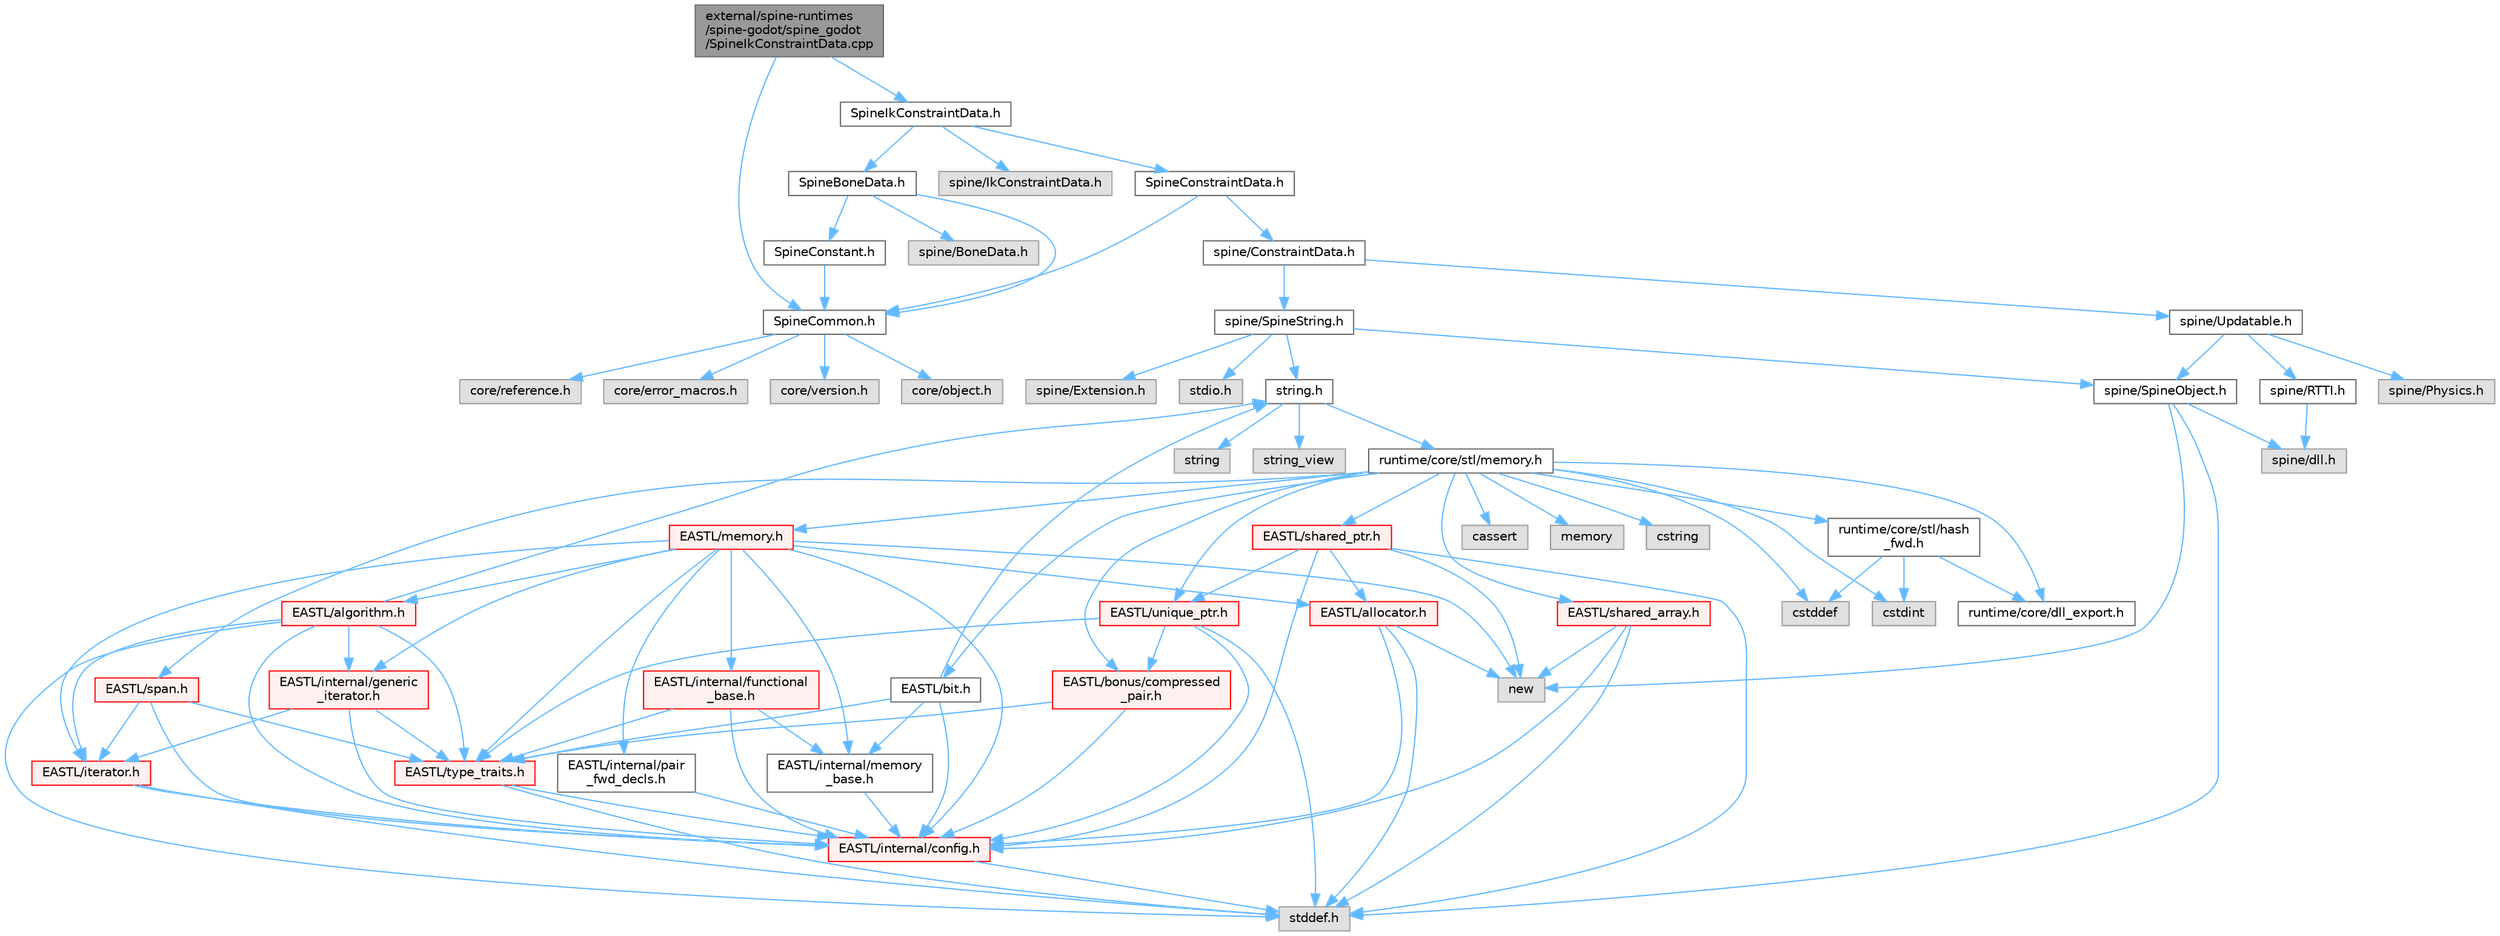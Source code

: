 digraph "external/spine-runtimes/spine-godot/spine_godot/SpineIkConstraintData.cpp"
{
 // LATEX_PDF_SIZE
  bgcolor="transparent";
  edge [fontname=Helvetica,fontsize=10,labelfontname=Helvetica,labelfontsize=10];
  node [fontname=Helvetica,fontsize=10,shape=box,height=0.2,width=0.4];
  Node1 [id="Node000001",label="external/spine-runtimes\l/spine-godot/spine_godot\l/SpineIkConstraintData.cpp",height=0.2,width=0.4,color="gray40", fillcolor="grey60", style="filled", fontcolor="black",tooltip=" "];
  Node1 -> Node2 [id="edge102_Node000001_Node000002",color="steelblue1",style="solid",tooltip=" "];
  Node2 [id="Node000002",label="SpineIkConstraintData.h",height=0.2,width=0.4,color="grey40", fillcolor="white", style="filled",URL="$_spine_ik_constraint_data_8h.html",tooltip=" "];
  Node2 -> Node3 [id="edge103_Node000002_Node000003",color="steelblue1",style="solid",tooltip=" "];
  Node3 [id="Node000003",label="SpineConstraintData.h",height=0.2,width=0.4,color="grey40", fillcolor="white", style="filled",URL="$_spine_constraint_data_8h.html",tooltip=" "];
  Node3 -> Node4 [id="edge104_Node000003_Node000004",color="steelblue1",style="solid",tooltip=" "];
  Node4 [id="Node000004",label="SpineCommon.h",height=0.2,width=0.4,color="grey40", fillcolor="white", style="filled",URL="$_spine_common_8h.html",tooltip=" "];
  Node4 -> Node5 [id="edge105_Node000004_Node000005",color="steelblue1",style="solid",tooltip=" "];
  Node5 [id="Node000005",label="core/version.h",height=0.2,width=0.4,color="grey60", fillcolor="#E0E0E0", style="filled",tooltip=" "];
  Node4 -> Node6 [id="edge106_Node000004_Node000006",color="steelblue1",style="solid",tooltip=" "];
  Node6 [id="Node000006",label="core/object.h",height=0.2,width=0.4,color="grey60", fillcolor="#E0E0E0", style="filled",tooltip=" "];
  Node4 -> Node7 [id="edge107_Node000004_Node000007",color="steelblue1",style="solid",tooltip=" "];
  Node7 [id="Node000007",label="core/reference.h",height=0.2,width=0.4,color="grey60", fillcolor="#E0E0E0", style="filled",tooltip=" "];
  Node4 -> Node8 [id="edge108_Node000004_Node000008",color="steelblue1",style="solid",tooltip=" "];
  Node8 [id="Node000008",label="core/error_macros.h",height=0.2,width=0.4,color="grey60", fillcolor="#E0E0E0", style="filled",tooltip=" "];
  Node3 -> Node9 [id="edge109_Node000003_Node000009",color="steelblue1",style="solid",tooltip=" "];
  Node9 [id="Node000009",label="spine/ConstraintData.h",height=0.2,width=0.4,color="grey40", fillcolor="white", style="filled",URL="$_constraint_data_8h.html",tooltip=" "];
  Node9 -> Node10 [id="edge110_Node000009_Node000010",color="steelblue1",style="solid",tooltip=" "];
  Node10 [id="Node000010",label="spine/Updatable.h",height=0.2,width=0.4,color="grey40", fillcolor="white", style="filled",URL="$_updatable_8h.html",tooltip=" "];
  Node10 -> Node11 [id="edge111_Node000010_Node000011",color="steelblue1",style="solid",tooltip=" "];
  Node11 [id="Node000011",label="spine/RTTI.h",height=0.2,width=0.4,color="grey40", fillcolor="white", style="filled",URL="$_r_t_t_i_8h.html",tooltip=" "];
  Node11 -> Node12 [id="edge112_Node000011_Node000012",color="steelblue1",style="solid",tooltip=" "];
  Node12 [id="Node000012",label="spine/dll.h",height=0.2,width=0.4,color="grey60", fillcolor="#E0E0E0", style="filled",tooltip=" "];
  Node10 -> Node13 [id="edge113_Node000010_Node000013",color="steelblue1",style="solid",tooltip=" "];
  Node13 [id="Node000013",label="spine/SpineObject.h",height=0.2,width=0.4,color="grey40", fillcolor="white", style="filled",URL="$_spine_object_8h.html",tooltip=" "];
  Node13 -> Node14 [id="edge114_Node000013_Node000014",color="steelblue1",style="solid",tooltip=" "];
  Node14 [id="Node000014",label="new",height=0.2,width=0.4,color="grey60", fillcolor="#E0E0E0", style="filled",tooltip=" "];
  Node13 -> Node15 [id="edge115_Node000013_Node000015",color="steelblue1",style="solid",tooltip=" "];
  Node15 [id="Node000015",label="stddef.h",height=0.2,width=0.4,color="grey60", fillcolor="#E0E0E0", style="filled",tooltip=" "];
  Node13 -> Node12 [id="edge116_Node000013_Node000012",color="steelblue1",style="solid",tooltip=" "];
  Node10 -> Node16 [id="edge117_Node000010_Node000016",color="steelblue1",style="solid",tooltip=" "];
  Node16 [id="Node000016",label="spine/Physics.h",height=0.2,width=0.4,color="grey60", fillcolor="#E0E0E0", style="filled",tooltip=" "];
  Node9 -> Node17 [id="edge118_Node000009_Node000017",color="steelblue1",style="solid",tooltip=" "];
  Node17 [id="Node000017",label="spine/SpineString.h",height=0.2,width=0.4,color="grey40", fillcolor="white", style="filled",URL="$_spine_string_8h.html",tooltip=" "];
  Node17 -> Node13 [id="edge119_Node000017_Node000013",color="steelblue1",style="solid",tooltip=" "];
  Node17 -> Node18 [id="edge120_Node000017_Node000018",color="steelblue1",style="solid",tooltip=" "];
  Node18 [id="Node000018",label="spine/Extension.h",height=0.2,width=0.4,color="grey60", fillcolor="#E0E0E0", style="filled",tooltip=" "];
  Node17 -> Node19 [id="edge121_Node000017_Node000019",color="steelblue1",style="solid",tooltip=" "];
  Node19 [id="Node000019",label="string.h",height=0.2,width=0.4,color="grey40", fillcolor="white", style="filled",URL="$string_8h.html",tooltip=" "];
  Node19 -> Node20 [id="edge122_Node000019_Node000020",color="steelblue1",style="solid",tooltip=" "];
  Node20 [id="Node000020",label="string",height=0.2,width=0.4,color="grey60", fillcolor="#E0E0E0", style="filled",tooltip=" "];
  Node19 -> Node21 [id="edge123_Node000019_Node000021",color="steelblue1",style="solid",tooltip=" "];
  Node21 [id="Node000021",label="string_view",height=0.2,width=0.4,color="grey60", fillcolor="#E0E0E0", style="filled",tooltip=" "];
  Node19 -> Node22 [id="edge124_Node000019_Node000022",color="steelblue1",style="solid",tooltip=" "];
  Node22 [id="Node000022",label="runtime/core/stl/memory.h",height=0.2,width=0.4,color="grey40", fillcolor="white", style="filled",URL="$runtime_2core_2stl_2memory_8h.html",tooltip=" "];
  Node22 -> Node23 [id="edge125_Node000022_Node000023",color="steelblue1",style="solid",tooltip=" "];
  Node23 [id="Node000023",label="cstddef",height=0.2,width=0.4,color="grey60", fillcolor="#E0E0E0", style="filled",tooltip=" "];
  Node22 -> Node24 [id="edge126_Node000022_Node000024",color="steelblue1",style="solid",tooltip=" "];
  Node24 [id="Node000024",label="cstdint",height=0.2,width=0.4,color="grey60", fillcolor="#E0E0E0", style="filled",tooltip=" "];
  Node22 -> Node25 [id="edge127_Node000022_Node000025",color="steelblue1",style="solid",tooltip=" "];
  Node25 [id="Node000025",label="cassert",height=0.2,width=0.4,color="grey60", fillcolor="#E0E0E0", style="filled",tooltip=" "];
  Node22 -> Node26 [id="edge128_Node000022_Node000026",color="steelblue1",style="solid",tooltip=" "];
  Node26 [id="Node000026",label="memory",height=0.2,width=0.4,color="grey60", fillcolor="#E0E0E0", style="filled",tooltip=" "];
  Node22 -> Node27 [id="edge129_Node000022_Node000027",color="steelblue1",style="solid",tooltip=" "];
  Node27 [id="Node000027",label="cstring",height=0.2,width=0.4,color="grey60", fillcolor="#E0E0E0", style="filled",tooltip=" "];
  Node22 -> Node28 [id="edge130_Node000022_Node000028",color="steelblue1",style="solid",tooltip=" "];
  Node28 [id="Node000028",label="EASTL/bit.h",height=0.2,width=0.4,color="grey40", fillcolor="white", style="filled",URL="$bit_8h.html",tooltip=" "];
  Node28 -> Node29 [id="edge131_Node000028_Node000029",color="steelblue1",style="solid",tooltip=" "];
  Node29 [id="Node000029",label="EASTL/internal/config.h",height=0.2,width=0.4,color="red", fillcolor="#FFF0F0", style="filled",URL="$runtime_2_e_a_s_t_l_2include_2_e_a_s_t_l_2internal_2config_8h.html",tooltip=" "];
  Node29 -> Node15 [id="edge132_Node000029_Node000015",color="steelblue1",style="solid",tooltip=" "];
  Node28 -> Node37 [id="edge133_Node000028_Node000037",color="steelblue1",style="solid",tooltip=" "];
  Node37 [id="Node000037",label="EASTL/internal/memory\l_base.h",height=0.2,width=0.4,color="grey40", fillcolor="white", style="filled",URL="$memory__base_8h.html",tooltip=" "];
  Node37 -> Node29 [id="edge134_Node000037_Node000029",color="steelblue1",style="solid",tooltip=" "];
  Node28 -> Node38 [id="edge135_Node000028_Node000038",color="steelblue1",style="solid",tooltip=" "];
  Node38 [id="Node000038",label="EASTL/type_traits.h",height=0.2,width=0.4,color="red", fillcolor="#FFF0F0", style="filled",URL="$_e_a_s_t_l_2include_2_e_a_s_t_l_2type__traits_8h.html",tooltip=" "];
  Node38 -> Node29 [id="edge136_Node000038_Node000029",color="steelblue1",style="solid",tooltip=" "];
  Node38 -> Node15 [id="edge137_Node000038_Node000015",color="steelblue1",style="solid",tooltip=" "];
  Node28 -> Node19 [id="edge138_Node000028_Node000019",color="steelblue1",style="solid",tooltip=" "];
  Node22 -> Node48 [id="edge139_Node000022_Node000048",color="steelblue1",style="solid",tooltip=" "];
  Node48 [id="Node000048",label="EASTL/memory.h",height=0.2,width=0.4,color="red", fillcolor="#FFF0F0", style="filled",URL="$runtime_2_e_a_s_t_l_2include_2_e_a_s_t_l_2memory_8h.html",tooltip=" "];
  Node48 -> Node29 [id="edge140_Node000048_Node000029",color="steelblue1",style="solid",tooltip=" "];
  Node48 -> Node37 [id="edge141_Node000048_Node000037",color="steelblue1",style="solid",tooltip=" "];
  Node48 -> Node49 [id="edge142_Node000048_Node000049",color="steelblue1",style="solid",tooltip=" "];
  Node49 [id="Node000049",label="EASTL/internal/generic\l_iterator.h",height=0.2,width=0.4,color="red", fillcolor="#FFF0F0", style="filled",URL="$generic__iterator_8h.html",tooltip=" "];
  Node49 -> Node29 [id="edge143_Node000049_Node000029",color="steelblue1",style="solid",tooltip=" "];
  Node49 -> Node50 [id="edge144_Node000049_Node000050",color="steelblue1",style="solid",tooltip=" "];
  Node50 [id="Node000050",label="EASTL/iterator.h",height=0.2,width=0.4,color="red", fillcolor="#FFF0F0", style="filled",URL="$_e_a_s_t_l_2include_2_e_a_s_t_l_2iterator_8h.html",tooltip=" "];
  Node50 -> Node29 [id="edge145_Node000050_Node000029",color="steelblue1",style="solid",tooltip=" "];
  Node50 -> Node15 [id="edge146_Node000050_Node000015",color="steelblue1",style="solid",tooltip=" "];
  Node49 -> Node38 [id="edge147_Node000049_Node000038",color="steelblue1",style="solid",tooltip=" "];
  Node48 -> Node53 [id="edge148_Node000048_Node000053",color="steelblue1",style="solid",tooltip=" "];
  Node53 [id="Node000053",label="EASTL/internal/pair\l_fwd_decls.h",height=0.2,width=0.4,color="grey40", fillcolor="white", style="filled",URL="$pair__fwd__decls_8h.html",tooltip=" "];
  Node53 -> Node29 [id="edge149_Node000053_Node000029",color="steelblue1",style="solid",tooltip=" "];
  Node48 -> Node54 [id="edge150_Node000048_Node000054",color="steelblue1",style="solid",tooltip=" "];
  Node54 [id="Node000054",label="EASTL/internal/functional\l_base.h",height=0.2,width=0.4,color="red", fillcolor="#FFF0F0", style="filled",URL="$functional__base_8h.html",tooltip=" "];
  Node54 -> Node29 [id="edge151_Node000054_Node000029",color="steelblue1",style="solid",tooltip=" "];
  Node54 -> Node37 [id="edge152_Node000054_Node000037",color="steelblue1",style="solid",tooltip=" "];
  Node54 -> Node38 [id="edge153_Node000054_Node000038",color="steelblue1",style="solid",tooltip=" "];
  Node48 -> Node55 [id="edge154_Node000048_Node000055",color="steelblue1",style="solid",tooltip=" "];
  Node55 [id="Node000055",label="EASTL/algorithm.h",height=0.2,width=0.4,color="red", fillcolor="#FFF0F0", style="filled",URL="$_e_a_s_t_l_2include_2_e_a_s_t_l_2algorithm_8h.html",tooltip=" "];
  Node55 -> Node29 [id="edge155_Node000055_Node000029",color="steelblue1",style="solid",tooltip=" "];
  Node55 -> Node38 [id="edge156_Node000055_Node000038",color="steelblue1",style="solid",tooltip=" "];
  Node55 -> Node50 [id="edge157_Node000055_Node000050",color="steelblue1",style="solid",tooltip=" "];
  Node55 -> Node49 [id="edge158_Node000055_Node000049",color="steelblue1",style="solid",tooltip=" "];
  Node55 -> Node15 [id="edge159_Node000055_Node000015",color="steelblue1",style="solid",tooltip=" "];
  Node55 -> Node19 [id="edge160_Node000055_Node000019",color="steelblue1",style="solid",tooltip=" "];
  Node48 -> Node38 [id="edge161_Node000048_Node000038",color="steelblue1",style="solid",tooltip=" "];
  Node48 -> Node62 [id="edge162_Node000048_Node000062",color="steelblue1",style="solid",tooltip=" "];
  Node62 [id="Node000062",label="EASTL/allocator.h",height=0.2,width=0.4,color="red", fillcolor="#FFF0F0", style="filled",URL="$runtime_2_e_a_s_t_l_2include_2_e_a_s_t_l_2allocator_8h.html",tooltip=" "];
  Node62 -> Node29 [id="edge163_Node000062_Node000029",color="steelblue1",style="solid",tooltip=" "];
  Node62 -> Node15 [id="edge164_Node000062_Node000015",color="steelblue1",style="solid",tooltip=" "];
  Node62 -> Node14 [id="edge165_Node000062_Node000014",color="steelblue1",style="solid",tooltip=" "];
  Node48 -> Node50 [id="edge166_Node000048_Node000050",color="steelblue1",style="solid",tooltip=" "];
  Node48 -> Node14 [id="edge167_Node000048_Node000014",color="steelblue1",style="solid",tooltip=" "];
  Node22 -> Node75 [id="edge168_Node000022_Node000075",color="steelblue1",style="solid",tooltip=" "];
  Node75 [id="Node000075",label="EASTL/shared_array.h",height=0.2,width=0.4,color="red", fillcolor="#FFF0F0", style="filled",URL="$shared__array_8h.html",tooltip=" "];
  Node75 -> Node29 [id="edge169_Node000075_Node000029",color="steelblue1",style="solid",tooltip=" "];
  Node75 -> Node14 [id="edge170_Node000075_Node000014",color="steelblue1",style="solid",tooltip=" "];
  Node75 -> Node15 [id="edge171_Node000075_Node000015",color="steelblue1",style="solid",tooltip=" "];
  Node22 -> Node78 [id="edge172_Node000022_Node000078",color="steelblue1",style="solid",tooltip=" "];
  Node78 [id="Node000078",label="EASTL/unique_ptr.h",height=0.2,width=0.4,color="red", fillcolor="#FFF0F0", style="filled",URL="$unique__ptr_8h.html",tooltip=" "];
  Node78 -> Node79 [id="edge173_Node000078_Node000079",color="steelblue1",style="solid",tooltip=" "];
  Node79 [id="Node000079",label="EASTL/bonus/compressed\l_pair.h",height=0.2,width=0.4,color="red", fillcolor="#FFF0F0", style="filled",URL="$compressed__pair_8h.html",tooltip=" "];
  Node79 -> Node29 [id="edge174_Node000079_Node000029",color="steelblue1",style="solid",tooltip=" "];
  Node79 -> Node38 [id="edge175_Node000079_Node000038",color="steelblue1",style="solid",tooltip=" "];
  Node78 -> Node29 [id="edge176_Node000078_Node000029",color="steelblue1",style="solid",tooltip=" "];
  Node78 -> Node38 [id="edge177_Node000078_Node000038",color="steelblue1",style="solid",tooltip=" "];
  Node78 -> Node15 [id="edge178_Node000078_Node000015",color="steelblue1",style="solid",tooltip=" "];
  Node22 -> Node81 [id="edge179_Node000022_Node000081",color="steelblue1",style="solid",tooltip=" "];
  Node81 [id="Node000081",label="EASTL/shared_ptr.h",height=0.2,width=0.4,color="red", fillcolor="#FFF0F0", style="filled",URL="$shared__ptr_8h.html",tooltip=" "];
  Node81 -> Node29 [id="edge180_Node000081_Node000029",color="steelblue1",style="solid",tooltip=" "];
  Node81 -> Node78 [id="edge181_Node000081_Node000078",color="steelblue1",style="solid",tooltip=" "];
  Node81 -> Node62 [id="edge182_Node000081_Node000062",color="steelblue1",style="solid",tooltip=" "];
  Node81 -> Node14 [id="edge183_Node000081_Node000014",color="steelblue1",style="solid",tooltip=" "];
  Node81 -> Node15 [id="edge184_Node000081_Node000015",color="steelblue1",style="solid",tooltip=" "];
  Node22 -> Node161 [id="edge185_Node000022_Node000161",color="steelblue1",style="solid",tooltip=" "];
  Node161 [id="Node000161",label="EASTL/span.h",height=0.2,width=0.4,color="red", fillcolor="#FFF0F0", style="filled",URL="$span_8h.html",tooltip=" "];
  Node161 -> Node29 [id="edge186_Node000161_Node000029",color="steelblue1",style="solid",tooltip=" "];
  Node161 -> Node38 [id="edge187_Node000161_Node000038",color="steelblue1",style="solid",tooltip=" "];
  Node161 -> Node50 [id="edge188_Node000161_Node000050",color="steelblue1",style="solid",tooltip=" "];
  Node22 -> Node79 [id="edge189_Node000022_Node000079",color="steelblue1",style="solid",tooltip=" "];
  Node22 -> Node164 [id="edge190_Node000022_Node000164",color="steelblue1",style="solid",tooltip=" "];
  Node164 [id="Node000164",label="runtime/core/dll_export.h",height=0.2,width=0.4,color="grey40", fillcolor="white", style="filled",URL="$dll__export_8h.html",tooltip=" "];
  Node22 -> Node165 [id="edge191_Node000022_Node000165",color="steelblue1",style="solid",tooltip=" "];
  Node165 [id="Node000165",label="runtime/core/stl/hash\l_fwd.h",height=0.2,width=0.4,color="grey40", fillcolor="white", style="filled",URL="$hash__fwd_8h.html",tooltip=" "];
  Node165 -> Node23 [id="edge192_Node000165_Node000023",color="steelblue1",style="solid",tooltip=" "];
  Node165 -> Node24 [id="edge193_Node000165_Node000024",color="steelblue1",style="solid",tooltip=" "];
  Node165 -> Node164 [id="edge194_Node000165_Node000164",color="steelblue1",style="solid",tooltip=" "];
  Node17 -> Node166 [id="edge195_Node000017_Node000166",color="steelblue1",style="solid",tooltip=" "];
  Node166 [id="Node000166",label="stdio.h",height=0.2,width=0.4,color="grey60", fillcolor="#E0E0E0", style="filled",tooltip=" "];
  Node2 -> Node167 [id="edge196_Node000002_Node000167",color="steelblue1",style="solid",tooltip=" "];
  Node167 [id="Node000167",label="SpineBoneData.h",height=0.2,width=0.4,color="grey40", fillcolor="white", style="filled",URL="$_spine_bone_data_8h.html",tooltip=" "];
  Node167 -> Node4 [id="edge197_Node000167_Node000004",color="steelblue1",style="solid",tooltip=" "];
  Node167 -> Node168 [id="edge198_Node000167_Node000168",color="steelblue1",style="solid",tooltip=" "];
  Node168 [id="Node000168",label="SpineConstant.h",height=0.2,width=0.4,color="grey40", fillcolor="white", style="filled",URL="$_spine_constant_8h.html",tooltip=" "];
  Node168 -> Node4 [id="edge199_Node000168_Node000004",color="steelblue1",style="solid",tooltip=" "];
  Node167 -> Node169 [id="edge200_Node000167_Node000169",color="steelblue1",style="solid",tooltip=" "];
  Node169 [id="Node000169",label="spine/BoneData.h",height=0.2,width=0.4,color="grey60", fillcolor="#E0E0E0", style="filled",tooltip=" "];
  Node2 -> Node170 [id="edge201_Node000002_Node000170",color="steelblue1",style="solid",tooltip=" "];
  Node170 [id="Node000170",label="spine/IkConstraintData.h",height=0.2,width=0.4,color="grey60", fillcolor="#E0E0E0", style="filled",tooltip=" "];
  Node1 -> Node4 [id="edge202_Node000001_Node000004",color="steelblue1",style="solid",tooltip=" "];
}
